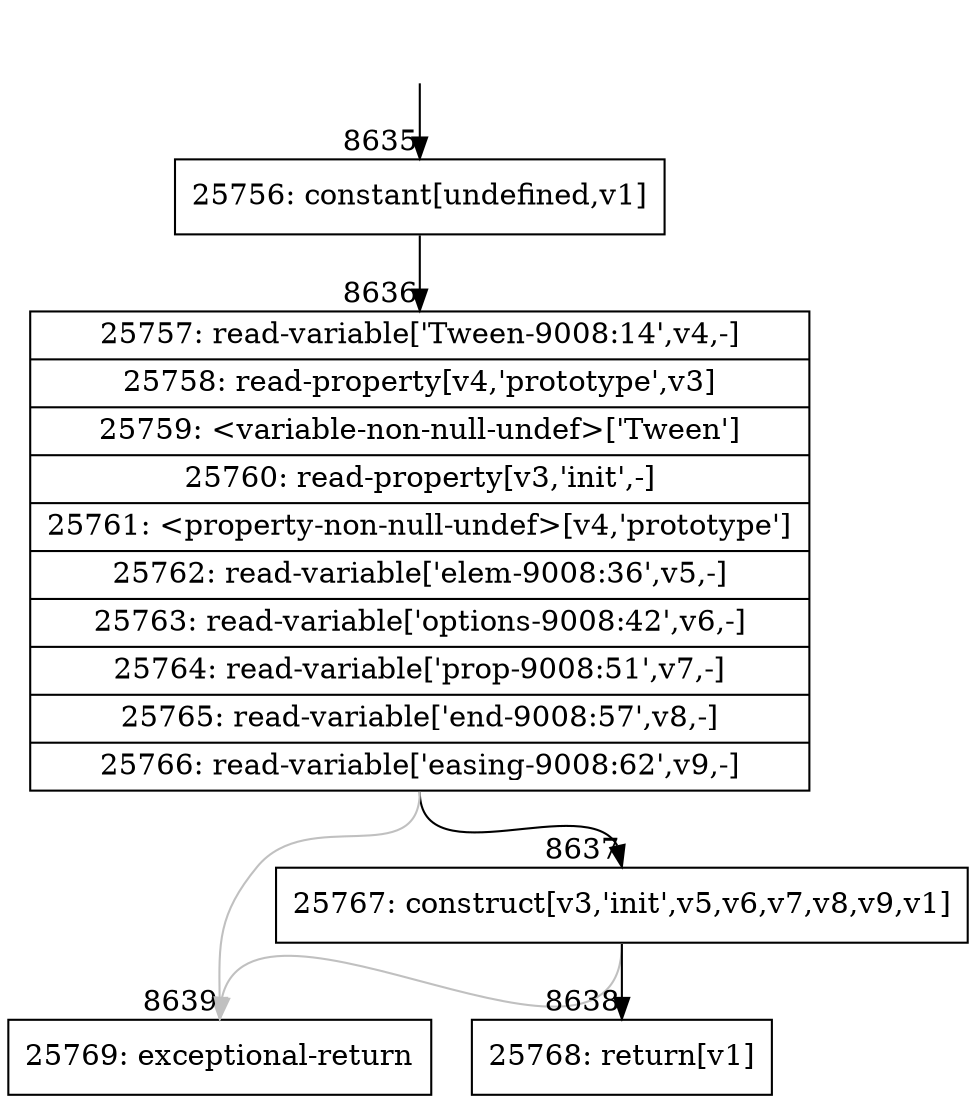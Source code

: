 digraph {
rankdir="TD"
BB_entry533[shape=none,label=""];
BB_entry533 -> BB8635 [tailport=s, headport=n, headlabel="    8635"]
BB8635 [shape=record label="{25756: constant[undefined,v1]}" ] 
BB8635 -> BB8636 [tailport=s, headport=n, headlabel="      8636"]
BB8636 [shape=record label="{25757: read-variable['Tween-9008:14',v4,-]|25758: read-property[v4,'prototype',v3]|25759: \<variable-non-null-undef\>['Tween']|25760: read-property[v3,'init',-]|25761: \<property-non-null-undef\>[v4,'prototype']|25762: read-variable['elem-9008:36',v5,-]|25763: read-variable['options-9008:42',v6,-]|25764: read-variable['prop-9008:51',v7,-]|25765: read-variable['end-9008:57',v8,-]|25766: read-variable['easing-9008:62',v9,-]}" ] 
BB8636 -> BB8637 [tailport=s, headport=n, headlabel="      8637"]
BB8636 -> BB8639 [tailport=s, headport=n, color=gray, headlabel="      8639"]
BB8637 [shape=record label="{25767: construct[v3,'init',v5,v6,v7,v8,v9,v1]}" ] 
BB8637 -> BB8638 [tailport=s, headport=n, headlabel="      8638"]
BB8637 -> BB8639 [tailport=s, headport=n, color=gray]
BB8638 [shape=record label="{25768: return[v1]}" ] 
BB8639 [shape=record label="{25769: exceptional-return}" ] 
}
